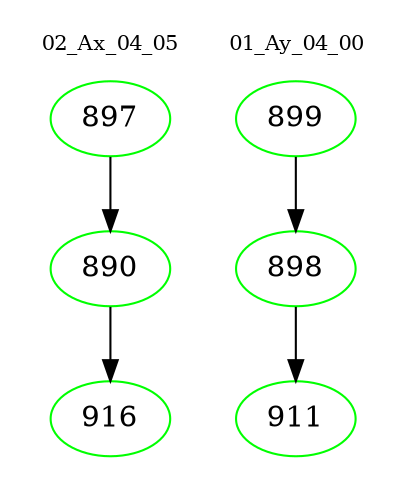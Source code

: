 digraph{
subgraph cluster_0 {
color = white
label = "02_Ax_04_05";
fontsize=10;
T0_897 [label="897", color="green"]
T0_897 -> T0_890 [color="black"]
T0_890 [label="890", color="green"]
T0_890 -> T0_916 [color="black"]
T0_916 [label="916", color="green"]
}
subgraph cluster_1 {
color = white
label = "01_Ay_04_00";
fontsize=10;
T1_899 [label="899", color="green"]
T1_899 -> T1_898 [color="black"]
T1_898 [label="898", color="green"]
T1_898 -> T1_911 [color="black"]
T1_911 [label="911", color="green"]
}
}
